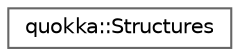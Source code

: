 digraph "Graphical Class Hierarchy"
{
 // LATEX_PDF_SIZE
  bgcolor="transparent";
  edge [fontname=Helvetica,fontsize=10,labelfontname=Helvetica,labelfontsize=10];
  node [fontname=Helvetica,fontsize=10,shape=box,height=0.2,width=0.4];
  rankdir="LR";
  Node0 [id="Node000000",label="quokka::Structures",height=0.2,width=0.4,color="grey40", fillcolor="white", style="filled",URL="$classquokka_1_1Structures.html",tooltip=" "];
}
